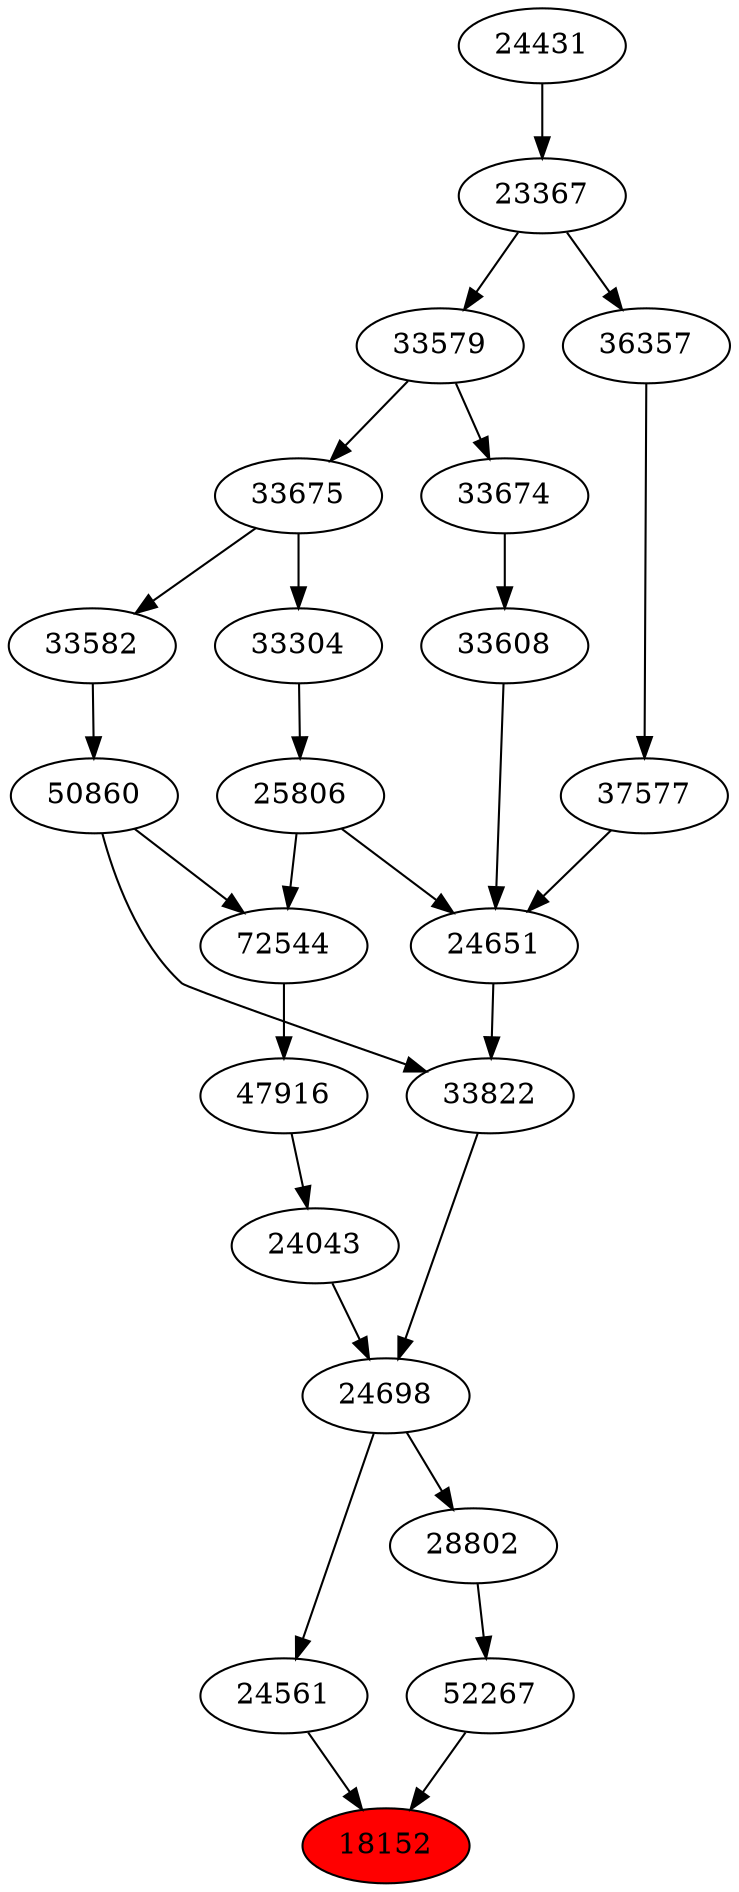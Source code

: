 strict digraph{ 
18152 [label="18152" fillcolor=red style=filled]
24561 -> 18152
52267 -> 18152
24561 [label="24561"]
24698 -> 24561
52267 [label="52267"]
28802 -> 52267
24698 [label="24698"]
24043 -> 24698
33822 -> 24698
28802 [label="28802"]
24698 -> 28802
24043 [label="24043"]
47916 -> 24043
33822 [label="33822"]
24651 -> 33822
50860 -> 33822
47916 [label="47916"]
72544 -> 47916
24651 [label="24651"]
25806 -> 24651
33608 -> 24651
37577 -> 24651
50860 [label="50860"]
33582 -> 50860
72544 [label="72544"]
50860 -> 72544
25806 -> 72544
25806 [label="25806"]
33304 -> 25806
33608 [label="33608"]
33674 -> 33608
37577 [label="37577"]
36357 -> 37577
33582 [label="33582"]
33675 -> 33582
33304 [label="33304"]
33675 -> 33304
33674 [label="33674"]
33579 -> 33674
36357 [label="36357"]
23367 -> 36357
33675 [label="33675"]
33579 -> 33675
33579 [label="33579"]
23367 -> 33579
23367 [label="23367"]
24431 -> 23367
24431 [label="24431"]
}